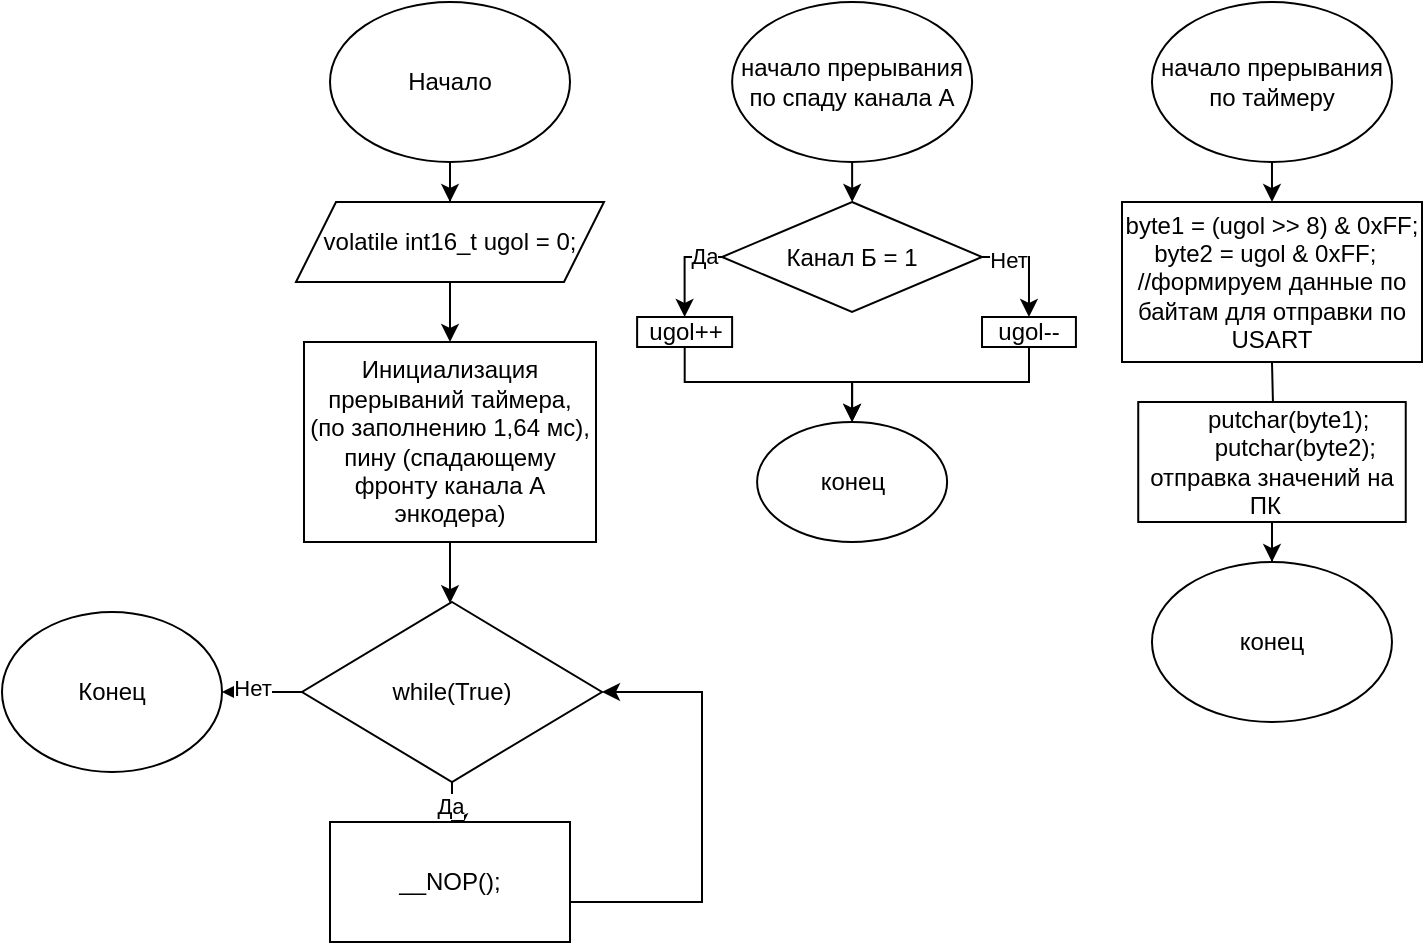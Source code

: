 <mxfile version="26.2.10">
  <diagram name="Страница — 1" id="oFeI4IzwDTeMwtEr_Rw7">
    <mxGraphModel dx="994" dy="514" grid="1" gridSize="10" guides="1" tooltips="1" connect="1" arrows="1" fold="1" page="1" pageScale="1" pageWidth="827" pageHeight="1169" math="0" shadow="0">
      <root>
        <mxCell id="0" />
        <mxCell id="1" parent="0" />
        <mxCell id="7b2K1Y0jvREfLudPawNW-4" value="" style="edgeStyle=orthogonalEdgeStyle;rounded=0;orthogonalLoop=1;jettySize=auto;html=1;" edge="1" parent="1" source="7b2K1Y0jvREfLudPawNW-2" target="7b2K1Y0jvREfLudPawNW-3">
          <mxGeometry relative="1" as="geometry" />
        </mxCell>
        <mxCell id="7b2K1Y0jvREfLudPawNW-2" value="Начало" style="ellipse;whiteSpace=wrap;html=1;" vertex="1" parent="1">
          <mxGeometry x="184" y="20" width="120" height="80" as="geometry" />
        </mxCell>
        <mxCell id="7b2K1Y0jvREfLudPawNW-6" value="" style="edgeStyle=orthogonalEdgeStyle;rounded=0;orthogonalLoop=1;jettySize=auto;html=1;" edge="1" parent="1" source="7b2K1Y0jvREfLudPawNW-3" target="7b2K1Y0jvREfLudPawNW-5">
          <mxGeometry relative="1" as="geometry" />
        </mxCell>
        <mxCell id="7b2K1Y0jvREfLudPawNW-3" value="volatile int16_t ugol = 0;" style="shape=parallelogram;perimeter=parallelogramPerimeter;whiteSpace=wrap;html=1;fixedSize=1;" vertex="1" parent="1">
          <mxGeometry x="167" y="120" width="154" height="40" as="geometry" />
        </mxCell>
        <mxCell id="7b2K1Y0jvREfLudPawNW-8" value="" style="edgeStyle=orthogonalEdgeStyle;rounded=0;orthogonalLoop=1;jettySize=auto;html=1;" edge="1" parent="1" source="7b2K1Y0jvREfLudPawNW-5" target="7b2K1Y0jvREfLudPawNW-7">
          <mxGeometry relative="1" as="geometry">
            <Array as="points">
              <mxPoint x="244" y="330" />
              <mxPoint x="244" y="330" />
            </Array>
          </mxGeometry>
        </mxCell>
        <mxCell id="7b2K1Y0jvREfLudPawNW-5" value="Инициализация&lt;br&gt;&lt;div&gt;&lt;span style=&quot;background-color: transparent; color: light-dark(rgb(0, 0, 0), rgb(255, 255, 255));&quot;&gt;прерываний&lt;/span&gt;&amp;nbsp;таймера,&lt;br&gt;(по заполнению 1,64 мс),&lt;/div&gt;&lt;div&gt;пину (спадающему фронту канала А энкодера)&lt;/div&gt;" style="rounded=0;whiteSpace=wrap;html=1;" vertex="1" parent="1">
          <mxGeometry x="171" y="190" width="146" height="100" as="geometry" />
        </mxCell>
        <mxCell id="7b2K1Y0jvREfLudPawNW-18" value="" style="edgeStyle=orthogonalEdgeStyle;rounded=0;orthogonalLoop=1;jettySize=auto;html=1;" edge="1" parent="1" source="7b2K1Y0jvREfLudPawNW-7" target="7b2K1Y0jvREfLudPawNW-17">
          <mxGeometry relative="1" as="geometry" />
        </mxCell>
        <mxCell id="7b2K1Y0jvREfLudPawNW-22" value="Да" style="edgeLabel;html=1;align=center;verticalAlign=middle;resizable=0;points=[];" vertex="1" connectable="0" parent="7b2K1Y0jvREfLudPawNW-18">
          <mxGeometry x="0.123" y="-1" relative="1" as="geometry">
            <mxPoint as="offset" />
          </mxGeometry>
        </mxCell>
        <mxCell id="7b2K1Y0jvREfLudPawNW-25" value="" style="edgeStyle=orthogonalEdgeStyle;rounded=0;orthogonalLoop=1;jettySize=auto;html=1;" edge="1" parent="1" source="7b2K1Y0jvREfLudPawNW-7" target="7b2K1Y0jvREfLudPawNW-23">
          <mxGeometry relative="1" as="geometry" />
        </mxCell>
        <mxCell id="7b2K1Y0jvREfLudPawNW-26" value="Нет" style="edgeLabel;html=1;align=center;verticalAlign=middle;resizable=0;points=[];" vertex="1" connectable="0" parent="7b2K1Y0jvREfLudPawNW-25">
          <mxGeometry x="0.285" y="-2" relative="1" as="geometry">
            <mxPoint as="offset" />
          </mxGeometry>
        </mxCell>
        <mxCell id="7b2K1Y0jvREfLudPawNW-7" value="while(True)" style="rhombus;whiteSpace=wrap;html=1;" vertex="1" parent="1">
          <mxGeometry x="170" y="320" width="150" height="90" as="geometry" />
        </mxCell>
        <mxCell id="7b2K1Y0jvREfLudPawNW-20" style="edgeStyle=orthogonalEdgeStyle;rounded=0;orthogonalLoop=1;jettySize=auto;html=1;entryX=1;entryY=0.5;entryDx=0;entryDy=0;" edge="1" parent="1" source="7b2K1Y0jvREfLudPawNW-17" target="7b2K1Y0jvREfLudPawNW-7">
          <mxGeometry relative="1" as="geometry">
            <Array as="points">
              <mxPoint x="370" y="470" />
              <mxPoint x="370" y="365" />
            </Array>
          </mxGeometry>
        </mxCell>
        <mxCell id="7b2K1Y0jvREfLudPawNW-17" value="__NOP();" style="whiteSpace=wrap;html=1;" vertex="1" parent="1">
          <mxGeometry x="184" y="430" width="120" height="60" as="geometry" />
        </mxCell>
        <mxCell id="7b2K1Y0jvREfLudPawNW-23" value="Конец" style="ellipse;whiteSpace=wrap;html=1;" vertex="1" parent="1">
          <mxGeometry x="20" y="325" width="110" height="80" as="geometry" />
        </mxCell>
        <mxCell id="7b2K1Y0jvREfLudPawNW-29" value="" style="edgeStyle=orthogonalEdgeStyle;rounded=0;orthogonalLoop=1;jettySize=auto;html=1;" edge="1" parent="1" source="7b2K1Y0jvREfLudPawNW-27">
          <mxGeometry relative="1" as="geometry">
            <mxPoint x="654.99" y="120" as="targetPoint" />
          </mxGeometry>
        </mxCell>
        <mxCell id="7b2K1Y0jvREfLudPawNW-27" value="начало прерывания по таймеру" style="ellipse;whiteSpace=wrap;html=1;" vertex="1" parent="1">
          <mxGeometry x="594.99" y="20" width="120" height="80" as="geometry" />
        </mxCell>
        <mxCell id="7b2K1Y0jvREfLudPawNW-32" value="" style="edgeStyle=orthogonalEdgeStyle;rounded=0;orthogonalLoop=1;jettySize=auto;html=1;" edge="1" parent="1" target="7b2K1Y0jvREfLudPawNW-31">
          <mxGeometry relative="1" as="geometry">
            <mxPoint x="654.99" y="200" as="sourcePoint" />
          </mxGeometry>
        </mxCell>
        <mxCell id="7b2K1Y0jvREfLudPawNW-30" value="byte1 = (ugol &amp;gt;&amp;gt; 8) &amp;amp; 0xFF;&lt;br&gt;byte2 = ugol &amp;amp; 0xFF;&amp;nbsp;&amp;nbsp;&lt;br&gt;//формируем данные по байтам для отправки по USART" style="rounded=0;whiteSpace=wrap;html=1;" vertex="1" parent="1">
          <mxGeometry x="580" y="120" width="150" height="80" as="geometry" />
        </mxCell>
        <mxCell id="7b2K1Y0jvREfLudPawNW-34" value="" style="edgeStyle=orthogonalEdgeStyle;rounded=0;orthogonalLoop=1;jettySize=auto;html=1;" edge="1" parent="1" source="7b2K1Y0jvREfLudPawNW-31" target="7b2K1Y0jvREfLudPawNW-33">
          <mxGeometry relative="1" as="geometry" />
        </mxCell>
        <mxCell id="7b2K1Y0jvREfLudPawNW-31" value="&lt;div&gt;&amp;nbsp; &amp;nbsp; &amp;nbsp; &amp;nbsp; putchar(byte1);&amp;nbsp; &amp;nbsp;&lt;/div&gt;&lt;div&gt;&amp;nbsp; &amp;nbsp; &amp;nbsp; &amp;nbsp; putchar(byte2);&amp;nbsp; &lt;br&gt;отправка значений на ПК&amp;nbsp;&amp;nbsp;&lt;/div&gt;" style="whiteSpace=wrap;html=1;rounded=0;" vertex="1" parent="1">
          <mxGeometry x="588.12" y="220" width="133.75" height="60" as="geometry" />
        </mxCell>
        <mxCell id="7b2K1Y0jvREfLudPawNW-33" value="конец" style="ellipse;whiteSpace=wrap;html=1;" vertex="1" parent="1">
          <mxGeometry x="594.99" y="300" width="120" height="80" as="geometry" />
        </mxCell>
        <mxCell id="7b2K1Y0jvREfLudPawNW-42" value="" style="edgeStyle=orthogonalEdgeStyle;rounded=0;orthogonalLoop=1;jettySize=auto;html=1;" edge="1" parent="1" source="7b2K1Y0jvREfLudPawNW-43">
          <mxGeometry relative="1" as="geometry">
            <mxPoint x="445.06" y="120" as="targetPoint" />
          </mxGeometry>
        </mxCell>
        <mxCell id="7b2K1Y0jvREfLudPawNW-43" value="начало прерывания по спаду канала А" style="ellipse;whiteSpace=wrap;html=1;" vertex="1" parent="1">
          <mxGeometry x="385.06" y="20" width="120" height="80" as="geometry" />
        </mxCell>
        <mxCell id="7b2K1Y0jvREfLudPawNW-46" value="" style="edgeStyle=orthogonalEdgeStyle;rounded=0;orthogonalLoop=1;jettySize=auto;html=1;" edge="1" parent="1" source="7b2K1Y0jvREfLudPawNW-47" target="7b2K1Y0jvREfLudPawNW-48">
          <mxGeometry relative="1" as="geometry">
            <Array as="points">
              <mxPoint x="362" y="210" />
              <mxPoint x="445" y="210" />
            </Array>
          </mxGeometry>
        </mxCell>
        <mxCell id="7b2K1Y0jvREfLudPawNW-47" value="ugol++" style="whiteSpace=wrap;html=1;rounded=0;" vertex="1" parent="1">
          <mxGeometry x="337.56" y="177.5" width="47.5" height="15" as="geometry" />
        </mxCell>
        <mxCell id="7b2K1Y0jvREfLudPawNW-48" value="конец" style="ellipse;whiteSpace=wrap;html=1;" vertex="1" parent="1">
          <mxGeometry x="397.55" y="230" width="95.01" height="60" as="geometry" />
        </mxCell>
        <mxCell id="7b2K1Y0jvREfLudPawNW-56" style="edgeStyle=orthogonalEdgeStyle;rounded=0;orthogonalLoop=1;jettySize=auto;html=1;entryX=0.5;entryY=0;entryDx=0;entryDy=0;" edge="1" parent="1" source="7b2K1Y0jvREfLudPawNW-49" target="7b2K1Y0jvREfLudPawNW-47">
          <mxGeometry relative="1" as="geometry">
            <Array as="points">
              <mxPoint x="361" y="148" />
            </Array>
          </mxGeometry>
        </mxCell>
        <mxCell id="7b2K1Y0jvREfLudPawNW-61" value="Да" style="edgeLabel;html=1;align=center;verticalAlign=middle;resizable=0;points=[];" vertex="1" connectable="0" parent="7b2K1Y0jvREfLudPawNW-56">
          <mxGeometry x="-0.626" y="-1" relative="1" as="geometry">
            <mxPoint as="offset" />
          </mxGeometry>
        </mxCell>
        <mxCell id="7b2K1Y0jvREfLudPawNW-58" style="edgeStyle=orthogonalEdgeStyle;rounded=0;orthogonalLoop=1;jettySize=auto;html=1;entryX=0.5;entryY=0;entryDx=0;entryDy=0;" edge="1" parent="1" source="7b2K1Y0jvREfLudPawNW-49" target="7b2K1Y0jvREfLudPawNW-55">
          <mxGeometry relative="1" as="geometry">
            <Array as="points">
              <mxPoint x="533" y="148" />
            </Array>
          </mxGeometry>
        </mxCell>
        <mxCell id="7b2K1Y0jvREfLudPawNW-62" value="Нет" style="edgeLabel;html=1;align=center;verticalAlign=middle;resizable=0;points=[];" vertex="1" connectable="0" parent="7b2K1Y0jvREfLudPawNW-58">
          <mxGeometry x="-0.536" y="-1" relative="1" as="geometry">
            <mxPoint as="offset" />
          </mxGeometry>
        </mxCell>
        <mxCell id="7b2K1Y0jvREfLudPawNW-49" value="Канал Б = 1" style="rhombus;whiteSpace=wrap;html=1;" vertex="1" parent="1">
          <mxGeometry x="380" y="120" width="130.01" height="55" as="geometry" />
        </mxCell>
        <mxCell id="7b2K1Y0jvREfLudPawNW-59" style="edgeStyle=orthogonalEdgeStyle;rounded=0;orthogonalLoop=1;jettySize=auto;html=1;entryX=0.5;entryY=0;entryDx=0;entryDy=0;" edge="1" parent="1" source="7b2K1Y0jvREfLudPawNW-55" target="7b2K1Y0jvREfLudPawNW-48">
          <mxGeometry relative="1" as="geometry">
            <Array as="points">
              <mxPoint x="534" y="210" />
              <mxPoint x="445" y="210" />
            </Array>
          </mxGeometry>
        </mxCell>
        <mxCell id="7b2K1Y0jvREfLudPawNW-55" value="ugol--" style="whiteSpace=wrap;html=1;rounded=0;" vertex="1" parent="1">
          <mxGeometry x="510.01" y="177.5" width="46.95" height="15" as="geometry" />
        </mxCell>
      </root>
    </mxGraphModel>
  </diagram>
</mxfile>
